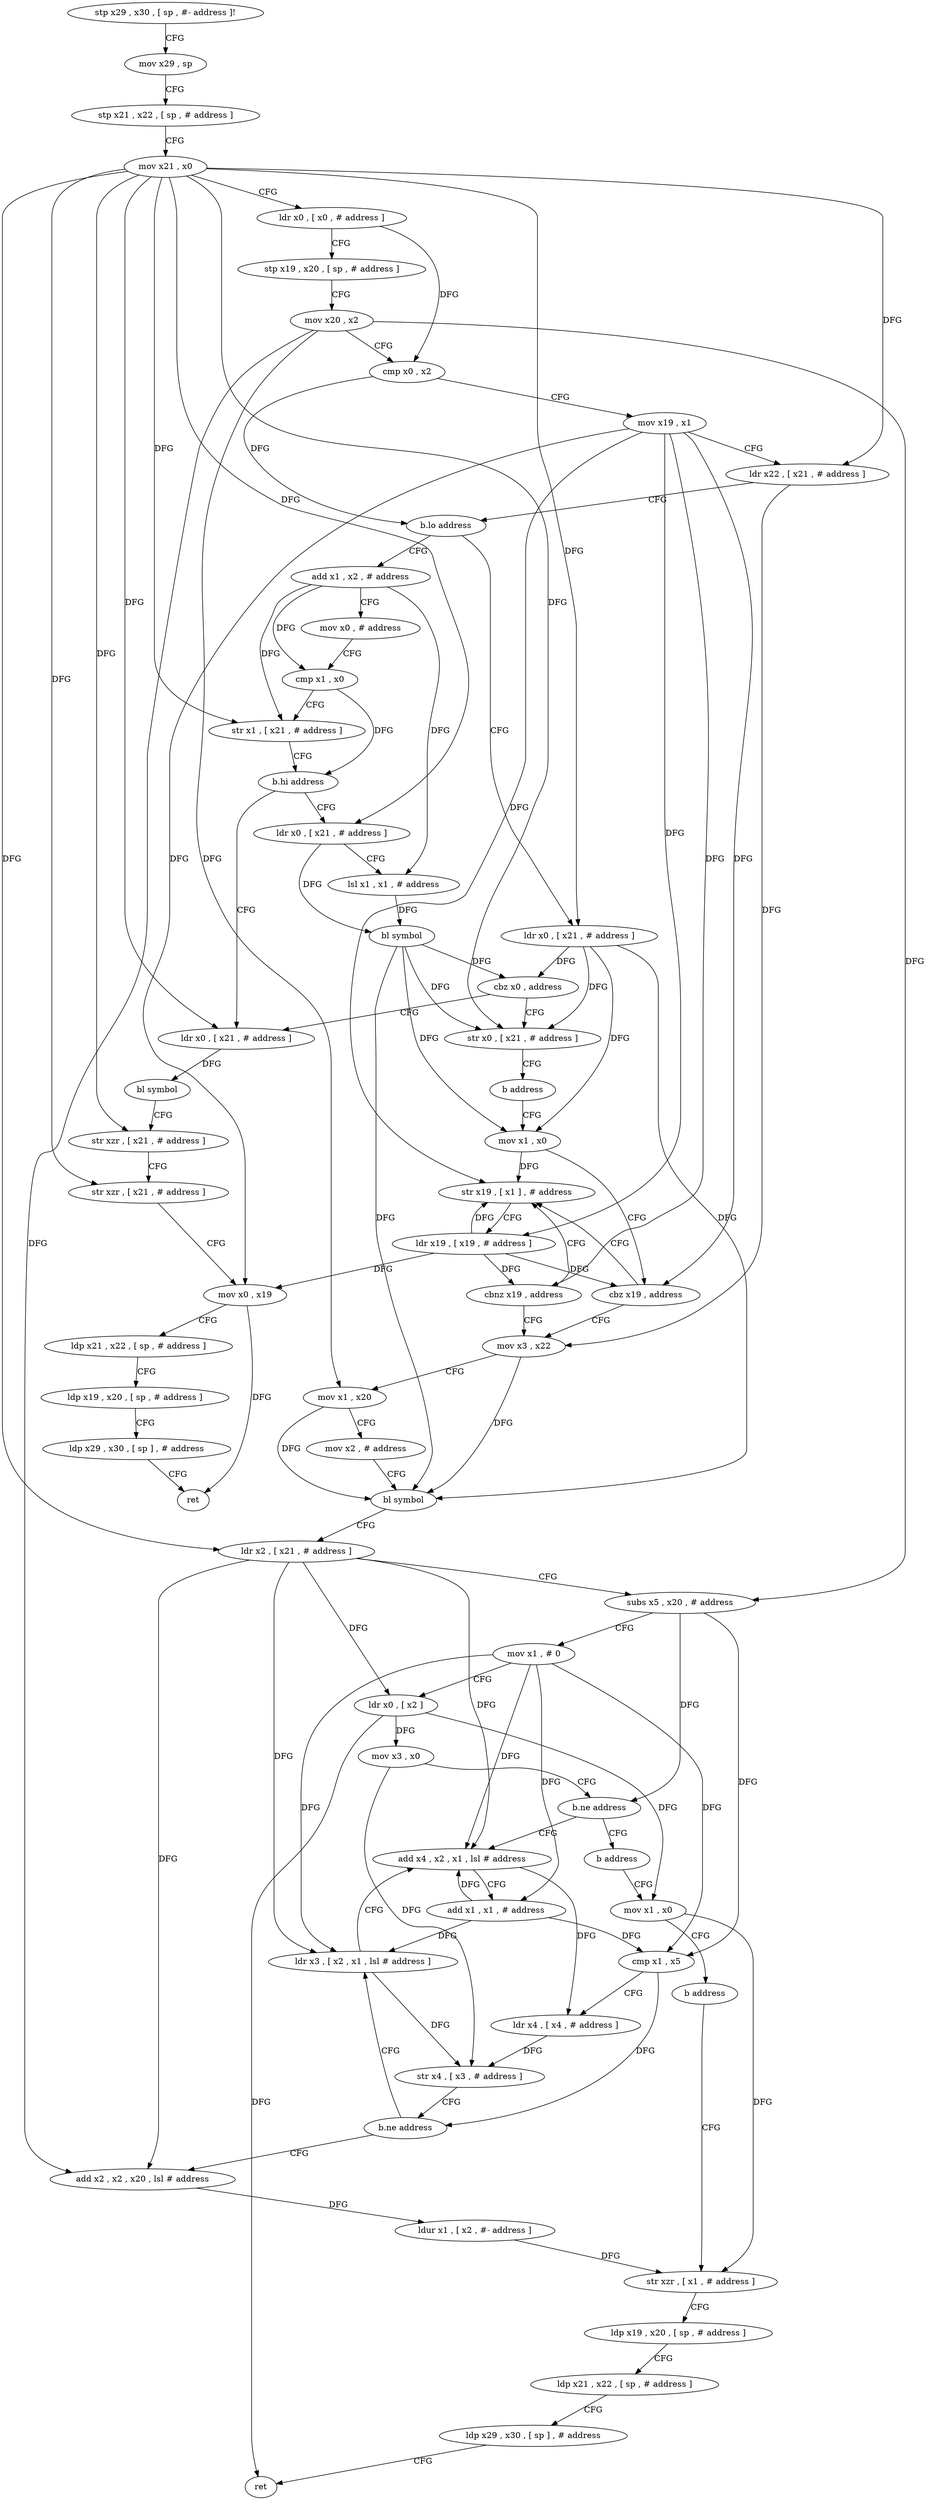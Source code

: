 digraph "func" {
"4273864" [label = "stp x29 , x30 , [ sp , #- address ]!" ]
"4273868" [label = "mov x29 , sp" ]
"4273872" [label = "stp x21 , x22 , [ sp , # address ]" ]
"4273876" [label = "mov x21 , x0" ]
"4273880" [label = "ldr x0 , [ x0 , # address ]" ]
"4273884" [label = "stp x19 , x20 , [ sp , # address ]" ]
"4273888" [label = "mov x20 , x2" ]
"4273892" [label = "cmp x0 , x2" ]
"4273896" [label = "mov x19 , x1" ]
"4273900" [label = "ldr x22 , [ x21 , # address ]" ]
"4273904" [label = "b.lo address" ]
"4274032" [label = "add x1 , x2 , # address" ]
"4273908" [label = "ldr x0 , [ x21 , # address ]" ]
"4274036" [label = "mov x0 , # address" ]
"4274040" [label = "cmp x1 , x0" ]
"4274044" [label = "str x1 , [ x21 , # address ]" ]
"4274048" [label = "b.hi address" ]
"4274080" [label = "ldr x0 , [ x21 , # address ]" ]
"4274052" [label = "ldr x0 , [ x21 , # address ]" ]
"4273912" [label = "mov x1 , x0" ]
"4274084" [label = "bl symbol" ]
"4274088" [label = "str xzr , [ x21 , # address ]" ]
"4274092" [label = "str xzr , [ x21 , # address ]" ]
"4274096" [label = "mov x0 , x19" ]
"4274100" [label = "ldp x21 , x22 , [ sp , # address ]" ]
"4274104" [label = "ldp x19 , x20 , [ sp , # address ]" ]
"4274108" [label = "ldp x29 , x30 , [ sp ] , # address" ]
"4274112" [label = "ret" ]
"4274056" [label = "lsl x1 , x1 , # address" ]
"4274060" [label = "bl symbol" ]
"4274064" [label = "cbz x0 , address" ]
"4274068" [label = "str x0 , [ x21 , # address ]" ]
"4273932" [label = "mov x3 , x22" ]
"4273936" [label = "mov x1 , x20" ]
"4273940" [label = "mov x2 , # address" ]
"4273944" [label = "bl symbol" ]
"4273948" [label = "ldr x2 , [ x21 , # address ]" ]
"4273952" [label = "subs x5 , x20 , # address" ]
"4273956" [label = "mov x1 , # 0" ]
"4273960" [label = "ldr x0 , [ x2 ]" ]
"4273964" [label = "mov x3 , x0" ]
"4273968" [label = "b.ne address" ]
"4273980" [label = "add x4 , x2 , x1 , lsl # address" ]
"4273972" [label = "b address" ]
"4273920" [label = "str x19 , [ x1 ] , # address" ]
"4273924" [label = "ldr x19 , [ x19 , # address ]" ]
"4273928" [label = "cbnz x19 , address" ]
"4274072" [label = "b address" ]
"4273984" [label = "add x1 , x1 , # address" ]
"4273988" [label = "cmp x1 , x5" ]
"4273992" [label = "ldr x4 , [ x4 , # address ]" ]
"4273996" [label = "str x4 , [ x3 , # address ]" ]
"4274000" [label = "b.ne address" ]
"4273976" [label = "ldr x3 , [ x2 , x1 , lsl # address ]" ]
"4274004" [label = "add x2 , x2 , x20 , lsl # address" ]
"4274116" [label = "mov x1 , x0" ]
"4273916" [label = "cbz x19 , address" ]
"4274008" [label = "ldur x1 , [ x2 , #- address ]" ]
"4274012" [label = "str xzr , [ x1 , # address ]" ]
"4274120" [label = "b address" ]
"4274016" [label = "ldp x19 , x20 , [ sp , # address ]" ]
"4274020" [label = "ldp x21 , x22 , [ sp , # address ]" ]
"4274024" [label = "ldp x29 , x30 , [ sp ] , # address" ]
"4274028" [label = "ret" ]
"4273864" -> "4273868" [ label = "CFG" ]
"4273868" -> "4273872" [ label = "CFG" ]
"4273872" -> "4273876" [ label = "CFG" ]
"4273876" -> "4273880" [ label = "CFG" ]
"4273876" -> "4273900" [ label = "DFG" ]
"4273876" -> "4274044" [ label = "DFG" ]
"4273876" -> "4273908" [ label = "DFG" ]
"4273876" -> "4274080" [ label = "DFG" ]
"4273876" -> "4274088" [ label = "DFG" ]
"4273876" -> "4274092" [ label = "DFG" ]
"4273876" -> "4274052" [ label = "DFG" ]
"4273876" -> "4274068" [ label = "DFG" ]
"4273876" -> "4273948" [ label = "DFG" ]
"4273880" -> "4273884" [ label = "CFG" ]
"4273880" -> "4273892" [ label = "DFG" ]
"4273884" -> "4273888" [ label = "CFG" ]
"4273888" -> "4273892" [ label = "CFG" ]
"4273888" -> "4273936" [ label = "DFG" ]
"4273888" -> "4273952" [ label = "DFG" ]
"4273888" -> "4274004" [ label = "DFG" ]
"4273892" -> "4273896" [ label = "CFG" ]
"4273892" -> "4273904" [ label = "DFG" ]
"4273896" -> "4273900" [ label = "CFG" ]
"4273896" -> "4274096" [ label = "DFG" ]
"4273896" -> "4273916" [ label = "DFG" ]
"4273896" -> "4273920" [ label = "DFG" ]
"4273896" -> "4273924" [ label = "DFG" ]
"4273896" -> "4273928" [ label = "DFG" ]
"4273900" -> "4273904" [ label = "CFG" ]
"4273900" -> "4273932" [ label = "DFG" ]
"4273904" -> "4274032" [ label = "CFG" ]
"4273904" -> "4273908" [ label = "CFG" ]
"4274032" -> "4274036" [ label = "CFG" ]
"4274032" -> "4274040" [ label = "DFG" ]
"4274032" -> "4274044" [ label = "DFG" ]
"4274032" -> "4274056" [ label = "DFG" ]
"4273908" -> "4273912" [ label = "DFG" ]
"4273908" -> "4274064" [ label = "DFG" ]
"4273908" -> "4274068" [ label = "DFG" ]
"4273908" -> "4273944" [ label = "DFG" ]
"4274036" -> "4274040" [ label = "CFG" ]
"4274040" -> "4274044" [ label = "CFG" ]
"4274040" -> "4274048" [ label = "DFG" ]
"4274044" -> "4274048" [ label = "CFG" ]
"4274048" -> "4274080" [ label = "CFG" ]
"4274048" -> "4274052" [ label = "CFG" ]
"4274080" -> "4274084" [ label = "DFG" ]
"4274052" -> "4274056" [ label = "CFG" ]
"4274052" -> "4274060" [ label = "DFG" ]
"4273912" -> "4273916" [ label = "CFG" ]
"4273912" -> "4273920" [ label = "DFG" ]
"4274084" -> "4274088" [ label = "CFG" ]
"4274088" -> "4274092" [ label = "CFG" ]
"4274092" -> "4274096" [ label = "CFG" ]
"4274096" -> "4274100" [ label = "CFG" ]
"4274096" -> "4274112" [ label = "DFG" ]
"4274100" -> "4274104" [ label = "CFG" ]
"4274104" -> "4274108" [ label = "CFG" ]
"4274108" -> "4274112" [ label = "CFG" ]
"4274056" -> "4274060" [ label = "DFG" ]
"4274060" -> "4274064" [ label = "DFG" ]
"4274060" -> "4273912" [ label = "DFG" ]
"4274060" -> "4274068" [ label = "DFG" ]
"4274060" -> "4273944" [ label = "DFG" ]
"4274064" -> "4274080" [ label = "CFG" ]
"4274064" -> "4274068" [ label = "CFG" ]
"4274068" -> "4274072" [ label = "CFG" ]
"4273932" -> "4273936" [ label = "CFG" ]
"4273932" -> "4273944" [ label = "DFG" ]
"4273936" -> "4273940" [ label = "CFG" ]
"4273936" -> "4273944" [ label = "DFG" ]
"4273940" -> "4273944" [ label = "CFG" ]
"4273944" -> "4273948" [ label = "CFG" ]
"4273948" -> "4273952" [ label = "CFG" ]
"4273948" -> "4273960" [ label = "DFG" ]
"4273948" -> "4273980" [ label = "DFG" ]
"4273948" -> "4273976" [ label = "DFG" ]
"4273948" -> "4274004" [ label = "DFG" ]
"4273952" -> "4273956" [ label = "CFG" ]
"4273952" -> "4273988" [ label = "DFG" ]
"4273952" -> "4273968" [ label = "DFG" ]
"4273956" -> "4273960" [ label = "CFG" ]
"4273956" -> "4273980" [ label = "DFG" ]
"4273956" -> "4273984" [ label = "DFG" ]
"4273956" -> "4273988" [ label = "DFG" ]
"4273956" -> "4273976" [ label = "DFG" ]
"4273960" -> "4273964" [ label = "DFG" ]
"4273960" -> "4274116" [ label = "DFG" ]
"4273960" -> "4274028" [ label = "DFG" ]
"4273964" -> "4273968" [ label = "CFG" ]
"4273964" -> "4273996" [ label = "DFG" ]
"4273968" -> "4273980" [ label = "CFG" ]
"4273968" -> "4273972" [ label = "CFG" ]
"4273980" -> "4273984" [ label = "CFG" ]
"4273980" -> "4273992" [ label = "DFG" ]
"4273972" -> "4274116" [ label = "CFG" ]
"4273920" -> "4273924" [ label = "CFG" ]
"4273924" -> "4273928" [ label = "DFG" ]
"4273924" -> "4274096" [ label = "DFG" ]
"4273924" -> "4273916" [ label = "DFG" ]
"4273924" -> "4273920" [ label = "DFG" ]
"4273928" -> "4273920" [ label = "CFG" ]
"4273928" -> "4273932" [ label = "CFG" ]
"4274072" -> "4273912" [ label = "CFG" ]
"4273984" -> "4273988" [ label = "DFG" ]
"4273984" -> "4273980" [ label = "DFG" ]
"4273984" -> "4273976" [ label = "DFG" ]
"4273988" -> "4273992" [ label = "CFG" ]
"4273988" -> "4274000" [ label = "DFG" ]
"4273992" -> "4273996" [ label = "DFG" ]
"4273996" -> "4274000" [ label = "CFG" ]
"4274000" -> "4273976" [ label = "CFG" ]
"4274000" -> "4274004" [ label = "CFG" ]
"4273976" -> "4273980" [ label = "CFG" ]
"4273976" -> "4273996" [ label = "DFG" ]
"4274004" -> "4274008" [ label = "DFG" ]
"4274116" -> "4274120" [ label = "CFG" ]
"4274116" -> "4274012" [ label = "DFG" ]
"4273916" -> "4273932" [ label = "CFG" ]
"4273916" -> "4273920" [ label = "CFG" ]
"4274008" -> "4274012" [ label = "DFG" ]
"4274012" -> "4274016" [ label = "CFG" ]
"4274120" -> "4274012" [ label = "CFG" ]
"4274016" -> "4274020" [ label = "CFG" ]
"4274020" -> "4274024" [ label = "CFG" ]
"4274024" -> "4274028" [ label = "CFG" ]
}
